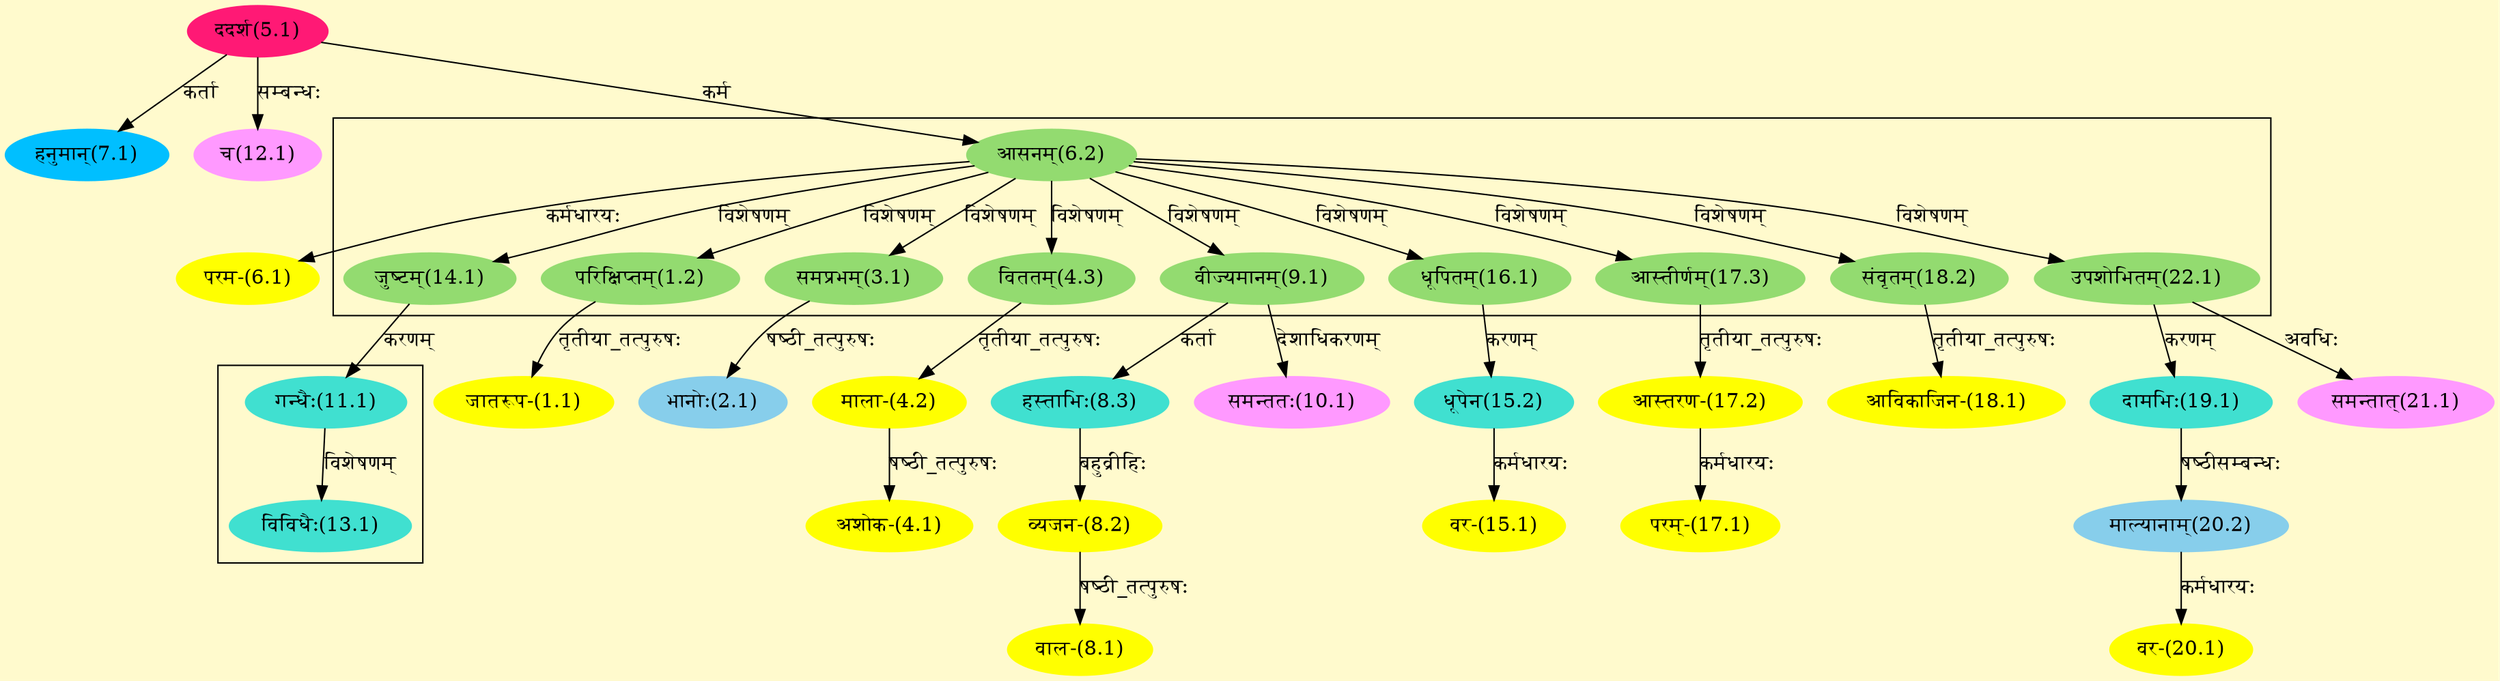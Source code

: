 digraph G{
rankdir=BT;
 compound=true;
 bgcolor="lemonchiffon1";

subgraph cluster_1{
Node1_2 [style=filled, color="#93DB70" label = "परिक्षिप्तम्(1.2)"]
Node6_2 [style=filled, color="#93DB70" label = "आसनम्(6.2)"]
Node3_1 [style=filled, color="#93DB70" label = "समप्रभम्(3.1)"]
Node4_3 [style=filled, color="#93DB70" label = "विततम्(4.3)"]
Node9_1 [style=filled, color="#93DB70" label = "वीज्यमानम्(9.1)"]
Node14_1 [style=filled, color="#93DB70" label = "जुष्टम्(14.1)"]
Node16_1 [style=filled, color="#93DB70" label = "धूपितम्(16.1)"]
Node17_3 [style=filled, color="#93DB70" label = "आस्तीर्णम्(17.3)"]
Node18_2 [style=filled, color="#93DB70" label = "संवृतम्(18.2)"]
Node22_1 [style=filled, color="#93DB70" label = "उपशोभितम्(22.1)"]

}

subgraph cluster_2{
Node13_1 [style=filled, color="#40E0D0" label = "विविधैः(13.1)"]
Node11_1 [style=filled, color="#40E0D0" label = "गन्धैः(11.1)"]

}
Node1_1 [style=filled, color="#FFFF00" label = "जातरूप-(1.1)"]
Node1_2 [style=filled, color="#93DB70" label = "परिक्षिप्तम्(1.2)"]
Node2_1 [style=filled, color="#87CEEB" label = "भानोः(2.1)"]
Node3_1 [style=filled, color="#93DB70" label = "समप्रभम्(3.1)"]
Node4_1 [style=filled, color="#FFFF00" label = "अशोक-(4.1)"]
Node4_2 [style=filled, color="#FFFF00" label = "माला-(4.2)"]
Node4_3 [style=filled, color="#93DB70" label = "विततम्(4.3)"]
Node5_1 [style=filled, color="#FF1975" label = "ददर्श(5.1)"]
Node [style=filled, color="" label = "()"]
Node6_1 [style=filled, color="#FFFF00" label = "परम-(6.1)"]
Node6_2 [style=filled, color="#93DB70" label = "आसनम्(6.2)"]
Node7_1 [style=filled, color="#00BFFF" label = "हनुमान्(7.1)"]
Node8_1 [style=filled, color="#FFFF00" label = "वाल-(8.1)"]
Node8_2 [style=filled, color="#FFFF00" label = "व्यजन-(8.2)"]
Node8_3 [style=filled, color="#40E0D0" label = "हस्ताभिः(8.3)"]
Node9_1 [style=filled, color="#93DB70" label = "वीज्यमानम्(9.1)"]
Node10_1 [style=filled, color="#FF99FF" label = "समन्ततः(10.1)"]
Node11_1 [style=filled, color="#40E0D0" label = "गन्धैः(11.1)"]
Node14_1 [style=filled, color="#93DB70" label = "जुष्टम्(14.1)"]
Node12_1 [style=filled, color="#FF99FF" label = "च(12.1)"]
Node15_1 [style=filled, color="#FFFF00" label = "वर-(15.1)"]
Node15_2 [style=filled, color="#40E0D0" label = "धूपेन(15.2)"]
Node16_1 [style=filled, color="#93DB70" label = "धूपितम्(16.1)"]
Node17_1 [style=filled, color="#FFFF00" label = "परम्-(17.1)"]
Node17_2 [style=filled, color="#FFFF00" label = "आस्तरण-(17.2)"]
Node17_3 [style=filled, color="#93DB70" label = "आस्तीर्णम्(17.3)"]
Node18_1 [style=filled, color="#FFFF00" label = "आविकाजिन-(18.1)"]
Node18_2 [style=filled, color="#93DB70" label = "संवृतम्(18.2)"]
Node19_1 [style=filled, color="#40E0D0" label = "दामभिः(19.1)"]
Node22_1 [style=filled, color="#93DB70" label = "उपशोभितम्(22.1)"]
Node20_1 [style=filled, color="#FFFF00" label = "वर-(20.1)"]
Node20_2 [style=filled, color="#87CEEB" label = "माल्यानाम्(20.2)"]
Node21_1 [style=filled, color="#FF99FF" label = "समन्तात्(21.1)"]
/* Start of Relations section */

Node1_1 -> Node1_2 [  label="तृतीया_तत्पुरुषः"  dir="back" ]
Node1_2 -> Node6_2 [  label="विशेषणम्"  dir="back" ]
Node2_1 -> Node3_1 [  label="षष्ठी_तत्पुरुषः"  dir="back" ]
Node3_1 -> Node6_2 [  label="विशेषणम्"  dir="back" ]
Node4_1 -> Node4_2 [  label="षष्ठी_तत्पुरुषः"  dir="back" ]
Node4_2 -> Node4_3 [  label="तृतीया_तत्पुरुषः"  dir="back" ]
Node4_3 -> Node6_2 [  label="विशेषणम्"  dir="back" ]
Node6_1 -> Node6_2 [  label="कर्मधारयः"  dir="back" ]
Node6_2 -> Node5_1 [  label="कर्म"  dir="back" ]
Node7_1 -> Node5_1 [  label="कर्ता"  dir="back" ]
Node8_1 -> Node8_2 [  label="षष्ठी_तत्पुरुषः"  dir="back" ]
Node8_2 -> Node8_3 [  label="बहुव्रीहिः"  dir="back" ]
Node8_3 -> Node9_1 [  label="कर्ता"  dir="back" ]
Node9_1 -> Node6_2 [  label="विशेषणम्"  dir="back" ]
Node10_1 -> Node9_1 [  label="देशाधिकरणम्"  dir="back" ]
Node11_1 -> Node14_1 [  label="करणम्"  dir="back" ]
Node12_1 -> Node5_1 [  label="सम्बन्धः"  dir="back" ]
Node13_1 -> Node11_1 [  label="विशेषणम्"  dir="back" ]
Node14_1 -> Node6_2 [  label="विशेषणम्"  dir="back" ]
Node15_1 -> Node15_2 [  label="कर्मधारयः"  dir="back" ]
Node15_2 -> Node16_1 [  label="करणम्"  dir="back" ]
Node16_1 -> Node6_2 [  label="विशेषणम्"  dir="back" ]
Node17_1 -> Node17_2 [  label="कर्मधारयः"  dir="back" ]
Node17_2 -> Node17_3 [  label="तृतीया_तत्पुरुषः"  dir="back" ]
Node17_3 -> Node6_2 [  label="विशेषणम्"  dir="back" ]
Node18_1 -> Node18_2 [  label="तृतीया_तत्पुरुषः"  dir="back" ]
Node18_2 -> Node6_2 [  label="विशेषणम्"  dir="back" ]
Node19_1 -> Node22_1 [  label="करणम्"  dir="back" ]
Node20_1 -> Node20_2 [  label="कर्मधारयः"  dir="back" ]
Node20_2 -> Node19_1 [  label="षष्ठीसम्बन्धः"  dir="back" ]
Node21_1 -> Node22_1 [  label="अवधिः"  dir="back" ]
Node22_1 -> Node6_2 [  label="विशेषणम्"  dir="back" ]
}
